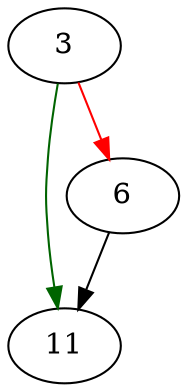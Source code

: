 strict digraph "set_acl" {
	// Node definitions.
	3 [entry=true];
	11;
	6;

	// Edge definitions.
	3 -> 11 [
		color=darkgreen
		cond=true
	];
	3 -> 6 [
		color=red
		cond=false
	];
	6 -> 11;
}